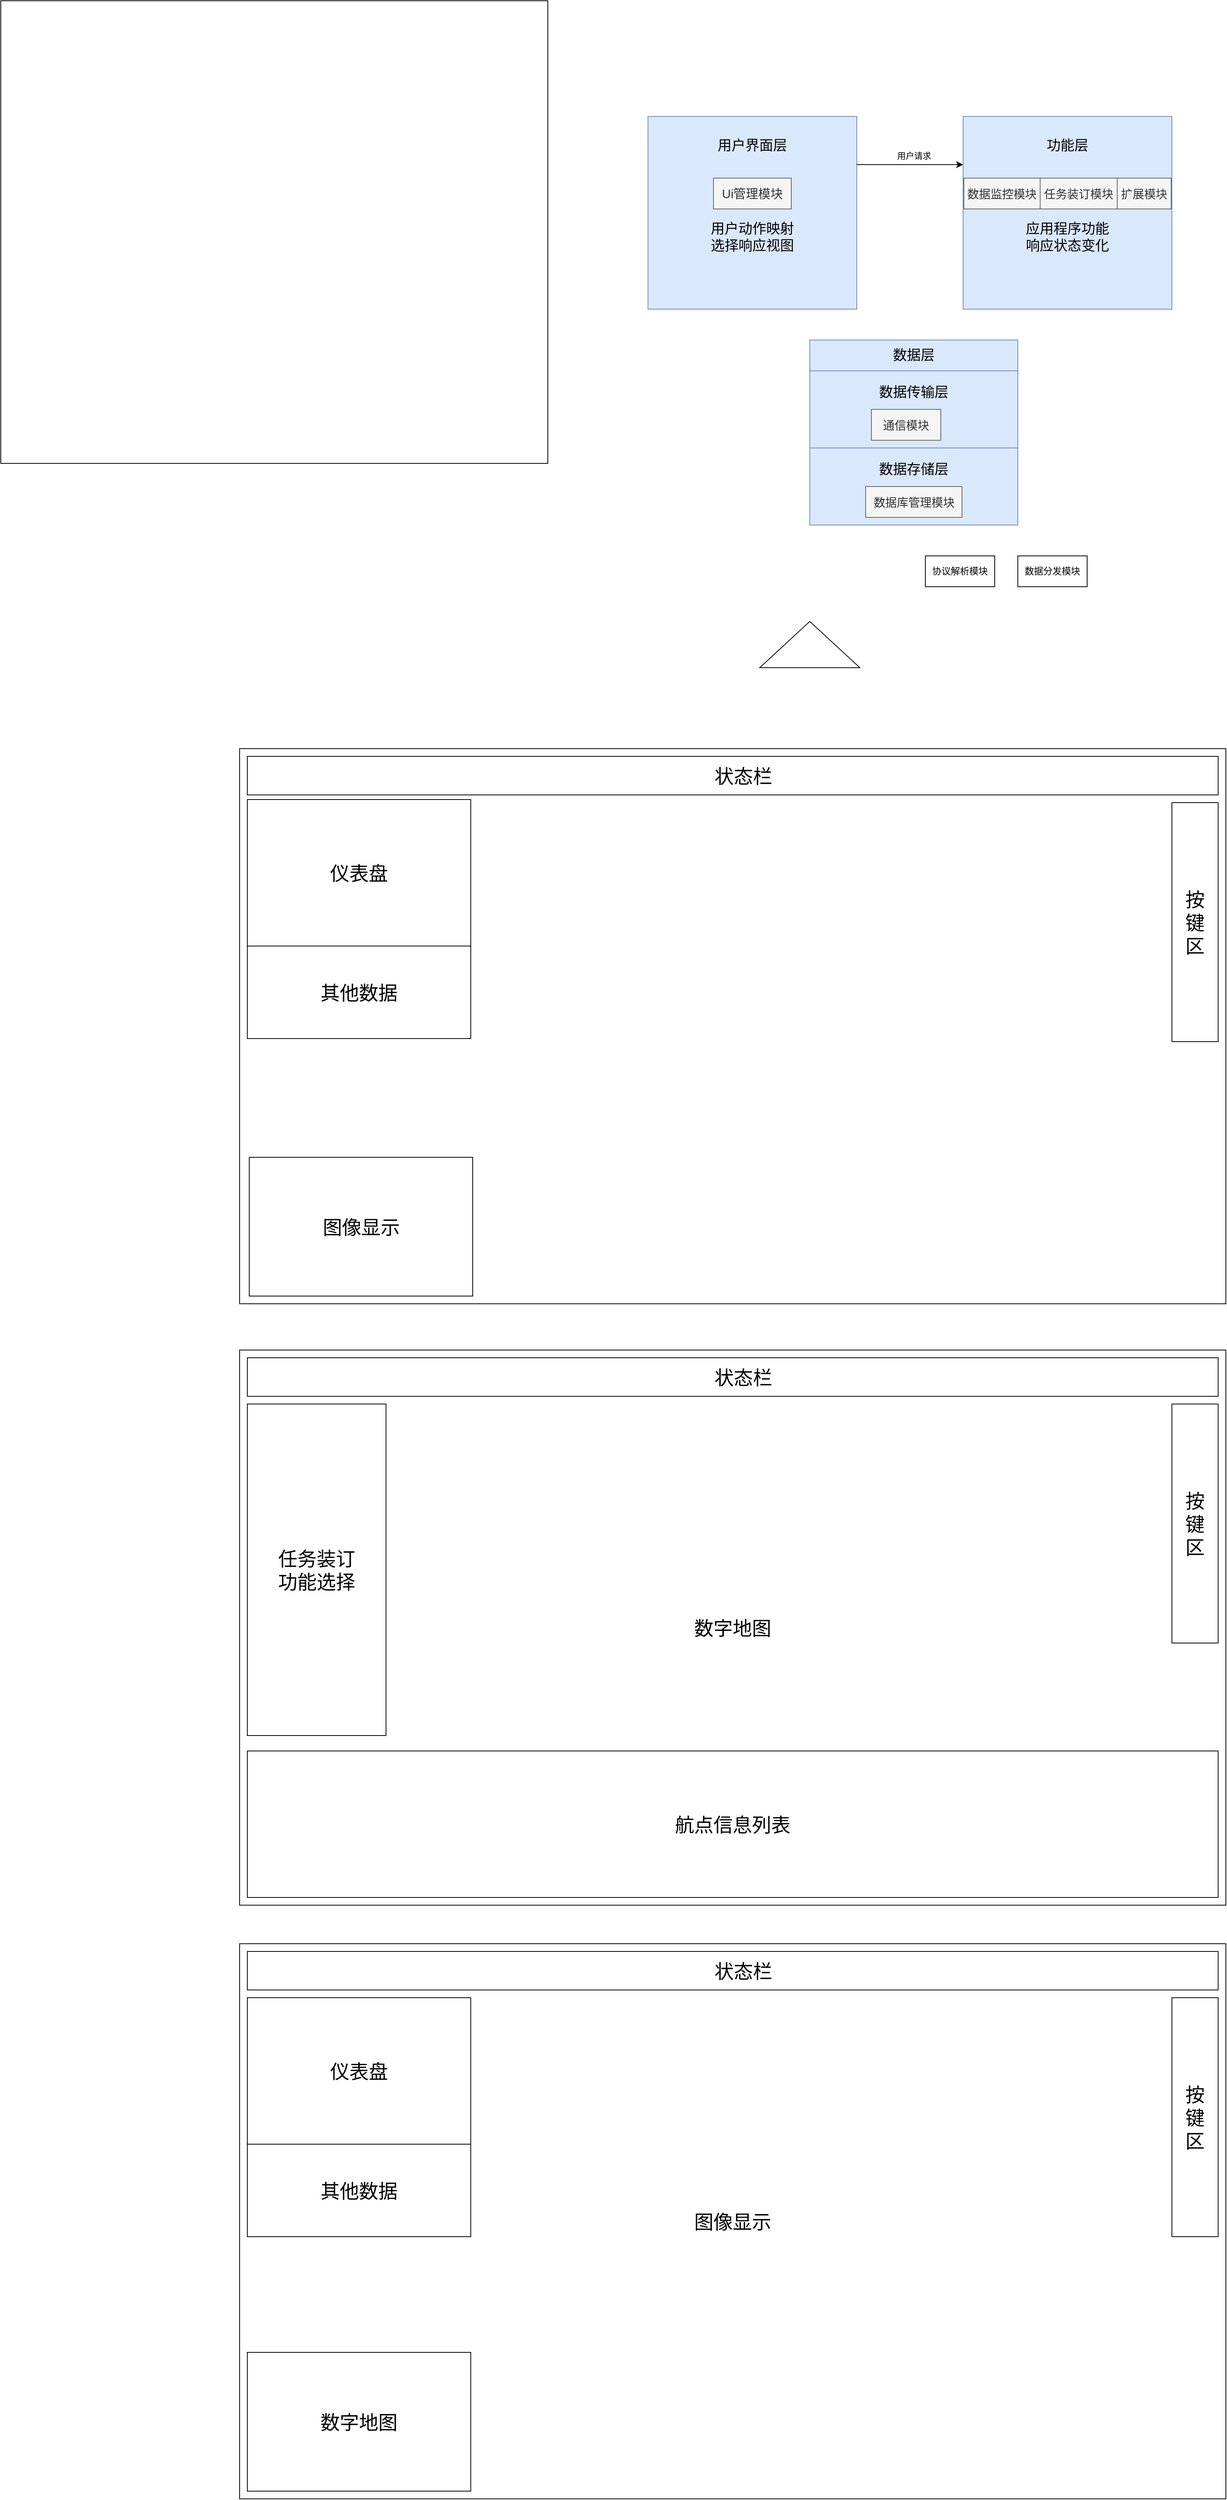 <mxfile version="14.6.1" type="github">
  <diagram id="XL6aL3diKBtOu2nn48kT" name="Page-1">
    <mxGraphModel dx="2249" dy="1963" grid="1" gridSize="10" guides="1" tooltips="1" connect="1" arrows="1" fold="1" page="1" pageScale="1" pageWidth="827" pageHeight="1169" math="0" shadow="0">
      <root>
        <mxCell id="0" />
        <mxCell id="1" parent="0" />
        <mxCell id="3zyboHyzZbom233ZzuhM-11" value="" style="rounded=0;whiteSpace=wrap;html=1;" parent="1" vertex="1">
          <mxGeometry x="-80" y="-140" width="710" height="600" as="geometry" />
        </mxCell>
        <mxCell id="3zyboHyzZbom233ZzuhM-3" value="数据分发模块" style="rounded=0;whiteSpace=wrap;html=1;" parent="1" vertex="1">
          <mxGeometry x="1240" y="580" width="90" height="40" as="geometry" />
        </mxCell>
        <mxCell id="3zyboHyzZbom233ZzuhM-7" value="协议解析模块" style="rounded=0;whiteSpace=wrap;html=1;" parent="1" vertex="1">
          <mxGeometry x="1120" y="580" width="90" height="40" as="geometry" />
        </mxCell>
        <mxCell id="6aZpRVK1wGklk4xLISPi-1" value="" style="rounded=0;whiteSpace=wrap;html=1;" parent="1" vertex="1">
          <mxGeometry x="230" y="830" width="1280" height="720" as="geometry" />
        </mxCell>
        <mxCell id="6aZpRVK1wGklk4xLISPi-2" value="&amp;nbsp; &amp;nbsp; 状态栏" style="rounded=0;whiteSpace=wrap;html=1;fontSize=25;align=center;" parent="1" vertex="1">
          <mxGeometry x="240" y="840" width="1260" height="50" as="geometry" />
        </mxCell>
        <mxCell id="6aZpRVK1wGklk4xLISPi-7" value="按&lt;br&gt;键&lt;br&gt;区" style="rounded=0;whiteSpace=wrap;html=1;fontSize=25;" parent="1" vertex="1">
          <mxGeometry x="1440" y="900" width="60" height="310" as="geometry" />
        </mxCell>
        <mxCell id="6aZpRVK1wGklk4xLISPi-8" value="仪表盘" style="rounded=0;whiteSpace=wrap;html=1;fontSize=25;" parent="1" vertex="1">
          <mxGeometry x="240" y="896" width="290" height="190" as="geometry" />
        </mxCell>
        <mxCell id="6aZpRVK1wGklk4xLISPi-9" value="其他数据" style="rounded=0;whiteSpace=wrap;html=1;fontSize=25;" parent="1" vertex="1">
          <mxGeometry x="240" y="1086" width="290" height="120" as="geometry" />
        </mxCell>
        <mxCell id="6aZpRVK1wGklk4xLISPi-10" value="图像显示" style="rounded=0;whiteSpace=wrap;html=1;fontSize=25;" parent="1" vertex="1">
          <mxGeometry x="242.5" y="1360" width="290" height="180" as="geometry" />
        </mxCell>
        <mxCell id="6aZpRVK1wGklk4xLISPi-11" value="&lt;font style=&quot;font-size: 25px&quot;&gt;数字地图&lt;/font&gt;" style="rounded=0;whiteSpace=wrap;html=1;" parent="1" vertex="1">
          <mxGeometry x="230" y="1610" width="1280" height="720" as="geometry" />
        </mxCell>
        <mxCell id="6aZpRVK1wGklk4xLISPi-12" value="&amp;nbsp; &amp;nbsp; 状态栏" style="rounded=0;whiteSpace=wrap;html=1;fontSize=25;align=center;" parent="1" vertex="1">
          <mxGeometry x="240" y="1620" width="1260" height="50" as="geometry" />
        </mxCell>
        <mxCell id="6aZpRVK1wGklk4xLISPi-13" value="按&lt;br&gt;键&lt;br&gt;区" style="rounded=0;whiteSpace=wrap;html=1;fontSize=25;" parent="1" vertex="1">
          <mxGeometry x="1440" y="1680" width="60" height="310" as="geometry" />
        </mxCell>
        <mxCell id="6aZpRVK1wGklk4xLISPi-14" value="航点信息列表" style="rounded=0;whiteSpace=wrap;html=1;fontSize=25;" parent="1" vertex="1">
          <mxGeometry x="240" y="2130" width="1260" height="190" as="geometry" />
        </mxCell>
        <mxCell id="6aZpRVK1wGklk4xLISPi-15" value="任务装订&lt;br&gt;功能选择" style="rounded=0;whiteSpace=wrap;html=1;fontSize=25;" parent="1" vertex="1">
          <mxGeometry x="240" y="1680" width="180" height="430" as="geometry" />
        </mxCell>
        <mxCell id="6aZpRVK1wGklk4xLISPi-16" value="&lt;font style=&quot;font-size: 25px&quot;&gt;图像显示&lt;/font&gt;" style="rounded=0;whiteSpace=wrap;html=1;" parent="1" vertex="1">
          <mxGeometry x="230" y="2380" width="1280" height="720" as="geometry" />
        </mxCell>
        <mxCell id="6aZpRVK1wGklk4xLISPi-17" value="数字地图" style="rounded=0;whiteSpace=wrap;html=1;fontSize=25;" parent="1" vertex="1">
          <mxGeometry x="240" y="2910" width="290" height="180" as="geometry" />
        </mxCell>
        <mxCell id="6aZpRVK1wGklk4xLISPi-18" value="&amp;nbsp; &amp;nbsp; 状态栏" style="rounded=0;whiteSpace=wrap;html=1;fontSize=25;align=center;" parent="1" vertex="1">
          <mxGeometry x="240" y="2390" width="1260" height="50" as="geometry" />
        </mxCell>
        <mxCell id="6aZpRVK1wGklk4xLISPi-19" value="按&lt;br&gt;键&lt;br&gt;区" style="rounded=0;whiteSpace=wrap;html=1;fontSize=25;" parent="1" vertex="1">
          <mxGeometry x="1440" y="2450" width="60" height="310" as="geometry" />
        </mxCell>
        <mxCell id="6aZpRVK1wGklk4xLISPi-20" value="仪表盘" style="rounded=0;whiteSpace=wrap;html=1;fontSize=25;" parent="1" vertex="1">
          <mxGeometry x="240" y="2450" width="290" height="190" as="geometry" />
        </mxCell>
        <mxCell id="6aZpRVK1wGklk4xLISPi-21" value="其他数据" style="rounded=0;whiteSpace=wrap;html=1;fontSize=25;" parent="1" vertex="1">
          <mxGeometry x="240" y="2640" width="290" height="120" as="geometry" />
        </mxCell>
        <mxCell id="ft3g9Wl8zvMS7nC5u-6V-1" value="" style="triangle;whiteSpace=wrap;html=1;rotation=-90;" parent="1" vertex="1">
          <mxGeometry x="940" y="630" width="60" height="130" as="geometry" />
        </mxCell>
        <mxCell id="HP3ZWItXDYjTHHl5LXWt-4" value="" style="group" vertex="1" connectable="0" parent="1">
          <mxGeometry x="1169" y="10" width="271" height="250" as="geometry" />
        </mxCell>
        <mxCell id="HP3ZWItXDYjTHHl5LXWt-3" value="&lt;font style=&quot;font-size: 18px&quot;&gt;功能层&lt;br&gt;&lt;br&gt;&lt;br&gt;&lt;br&gt;&lt;br&gt;应用程序功能&lt;br&gt;响应状态变化&lt;br&gt;&lt;br&gt;&lt;br&gt;&lt;/font&gt;" style="rounded=0;whiteSpace=wrap;html=1;fillColor=#dae8fc;strokeColor=#6c8ebf;" vertex="1" parent="HP3ZWItXDYjTHHl5LXWt-4">
          <mxGeometry width="271" height="250" as="geometry" />
        </mxCell>
        <mxCell id="3zyboHyzZbom233ZzuhM-4" value="数据监控模块" style="rounded=0;whiteSpace=wrap;html=1;fontSize=15;fillColor=#f5f5f5;strokeColor=#666666;fontColor=#333333;" parent="HP3ZWItXDYjTHHl5LXWt-4" vertex="1">
          <mxGeometry x="1" y="80" width="99" height="40" as="geometry" />
        </mxCell>
        <mxCell id="3zyboHyzZbom233ZzuhM-6" value="任务装订模块" style="rounded=0;whiteSpace=wrap;html=1;fontSize=15;fillColor=#f5f5f5;strokeColor=#666666;fontColor=#333333;" parent="HP3ZWItXDYjTHHl5LXWt-4" vertex="1">
          <mxGeometry x="100" y="80" width="100" height="40" as="geometry" />
        </mxCell>
        <mxCell id="3zyboHyzZbom233ZzuhM-10" value="扩展模块" style="rounded=0;whiteSpace=wrap;html=1;fontSize=15;fillColor=#f5f5f5;strokeColor=#666666;fontColor=#333333;" parent="HP3ZWItXDYjTHHl5LXWt-4" vertex="1">
          <mxGeometry x="200" y="80" width="70" height="40" as="geometry" />
        </mxCell>
        <mxCell id="HP3ZWItXDYjTHHl5LXWt-5" value="" style="group" vertex="1" connectable="0" parent="1">
          <mxGeometry x="760" y="10" width="271" height="250" as="geometry" />
        </mxCell>
        <mxCell id="7bwwpkhhdbi9v0hprMws-1" value="&lt;font style=&quot;font-size: 18px&quot;&gt;用户界面层&lt;br&gt;&lt;br&gt;&lt;br&gt;&lt;br&gt;&lt;br&gt;用户动作映射&lt;br&gt;选择响应视图&lt;br&gt;&lt;br&gt;&lt;br&gt;&lt;/font&gt;" style="rounded=0;whiteSpace=wrap;html=1;fillColor=#dae8fc;strokeColor=#6c8ebf;" parent="HP3ZWItXDYjTHHl5LXWt-5" vertex="1">
          <mxGeometry width="271" height="250" as="geometry" />
        </mxCell>
        <mxCell id="7bwwpkhhdbi9v0hprMws-2" value="&lt;font style=&quot;font-size: 16px&quot;&gt;Ui管理模块&lt;/font&gt;" style="rounded=0;whiteSpace=wrap;html=1;fillColor=#f5f5f5;strokeColor=#666666;fontColor=#333333;" parent="HP3ZWItXDYjTHHl5LXWt-5" vertex="1">
          <mxGeometry x="85" y="80" width="101" height="40" as="geometry" />
        </mxCell>
        <mxCell id="HP3ZWItXDYjTHHl5LXWt-7" value="" style="group" vertex="1" connectable="0" parent="1">
          <mxGeometry x="970" y="300" width="270" height="240" as="geometry" />
        </mxCell>
        <mxCell id="HP3ZWItXDYjTHHl5LXWt-1" value="&lt;font style=&quot;font-size: 18px&quot;&gt;数据层&lt;br&gt;&lt;/font&gt;" style="rounded=0;whiteSpace=wrap;html=1;fillColor=#dae8fc;strokeColor=#6c8ebf;" vertex="1" parent="HP3ZWItXDYjTHHl5LXWt-7">
          <mxGeometry width="270" height="40" as="geometry" />
        </mxCell>
        <mxCell id="3zyboHyzZbom233ZzuhM-9" value="&lt;font style=&quot;font-size: 18px&quot;&gt;数据存储层&lt;br&gt;&lt;br&gt;&lt;br&gt;&lt;/font&gt;" style="rounded=0;whiteSpace=wrap;html=1;fillColor=#dae8fc;strokeColor=#6c8ebf;" parent="HP3ZWItXDYjTHHl5LXWt-7" vertex="1">
          <mxGeometry y="140" width="270" height="100" as="geometry" />
        </mxCell>
        <mxCell id="3zyboHyzZbom233ZzuhM-1" value="&lt;font style=&quot;font-size: 18px&quot;&gt;数据传输层&lt;br&gt;&lt;br&gt;&lt;br&gt;&lt;/font&gt;" style="rounded=0;whiteSpace=wrap;html=1;fillColor=#dae8fc;strokeColor=#6c8ebf;" parent="HP3ZWItXDYjTHHl5LXWt-7" vertex="1">
          <mxGeometry y="40" width="270" height="100" as="geometry" />
        </mxCell>
        <mxCell id="3zyboHyzZbom233ZzuhM-2" value="数据库管理模块" style="rounded=0;whiteSpace=wrap;html=1;fontSize=15;fillColor=#f5f5f5;strokeColor=#666666;fontColor=#333333;direction=south;" parent="HP3ZWItXDYjTHHl5LXWt-7" vertex="1">
          <mxGeometry x="72.5" y="190" width="125" height="40" as="geometry" />
        </mxCell>
        <mxCell id="3zyboHyzZbom233ZzuhM-8" value="通信模块" style="rounded=0;whiteSpace=wrap;html=1;fontSize=15;fillColor=#f5f5f5;strokeColor=#666666;fontColor=#333333;" parent="HP3ZWItXDYjTHHl5LXWt-7" vertex="1">
          <mxGeometry x="80" y="90" width="90" height="40" as="geometry" />
        </mxCell>
        <mxCell id="HP3ZWItXDYjTHHl5LXWt-8" value="" style="endArrow=classic;html=1;exitX=1;exitY=0.25;exitDx=0;exitDy=0;entryX=0;entryY=0.25;entryDx=0;entryDy=0;" edge="1" parent="1" source="7bwwpkhhdbi9v0hprMws-1" target="HP3ZWItXDYjTHHl5LXWt-3">
          <mxGeometry width="50" height="50" relative="1" as="geometry">
            <mxPoint x="1090" y="100" as="sourcePoint" />
            <mxPoint x="1140" y="50" as="targetPoint" />
          </mxGeometry>
        </mxCell>
        <mxCell id="HP3ZWItXDYjTHHl5LXWt-9" value="用户请求" style="edgeLabel;html=1;align=center;verticalAlign=middle;resizable=0;points=[];" vertex="1" connectable="0" parent="HP3ZWItXDYjTHHl5LXWt-8">
          <mxGeometry x="0.188" y="1" relative="1" as="geometry">
            <mxPoint x="-8" y="-11" as="offset" />
          </mxGeometry>
        </mxCell>
      </root>
    </mxGraphModel>
  </diagram>
</mxfile>
